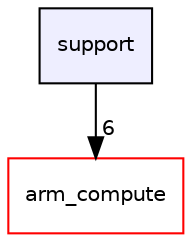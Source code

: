digraph "support" {
  compound=true
  node [ fontsize="10", fontname="Helvetica"];
  edge [ labelfontsize="10", labelfontname="Helvetica"];
  dir_5815af820a9cc9481f1d0990a0d60286 [shape=box, label="support", style="filled", fillcolor="#eeeeff", pencolor="black", URL="dir_5815af820a9cc9481f1d0990a0d60286.xhtml"];
  dir_214608ef36d61442cb2b0c1c4e9a7def [shape=box label="arm_compute" fillcolor="white" style="filled" color="red" URL="dir_214608ef36d61442cb2b0c1c4e9a7def.xhtml"];
  dir_5815af820a9cc9481f1d0990a0d60286->dir_214608ef36d61442cb2b0c1c4e9a7def [headlabel="6", labeldistance=1.5 headhref="dir_000031_000000.xhtml"];
}
